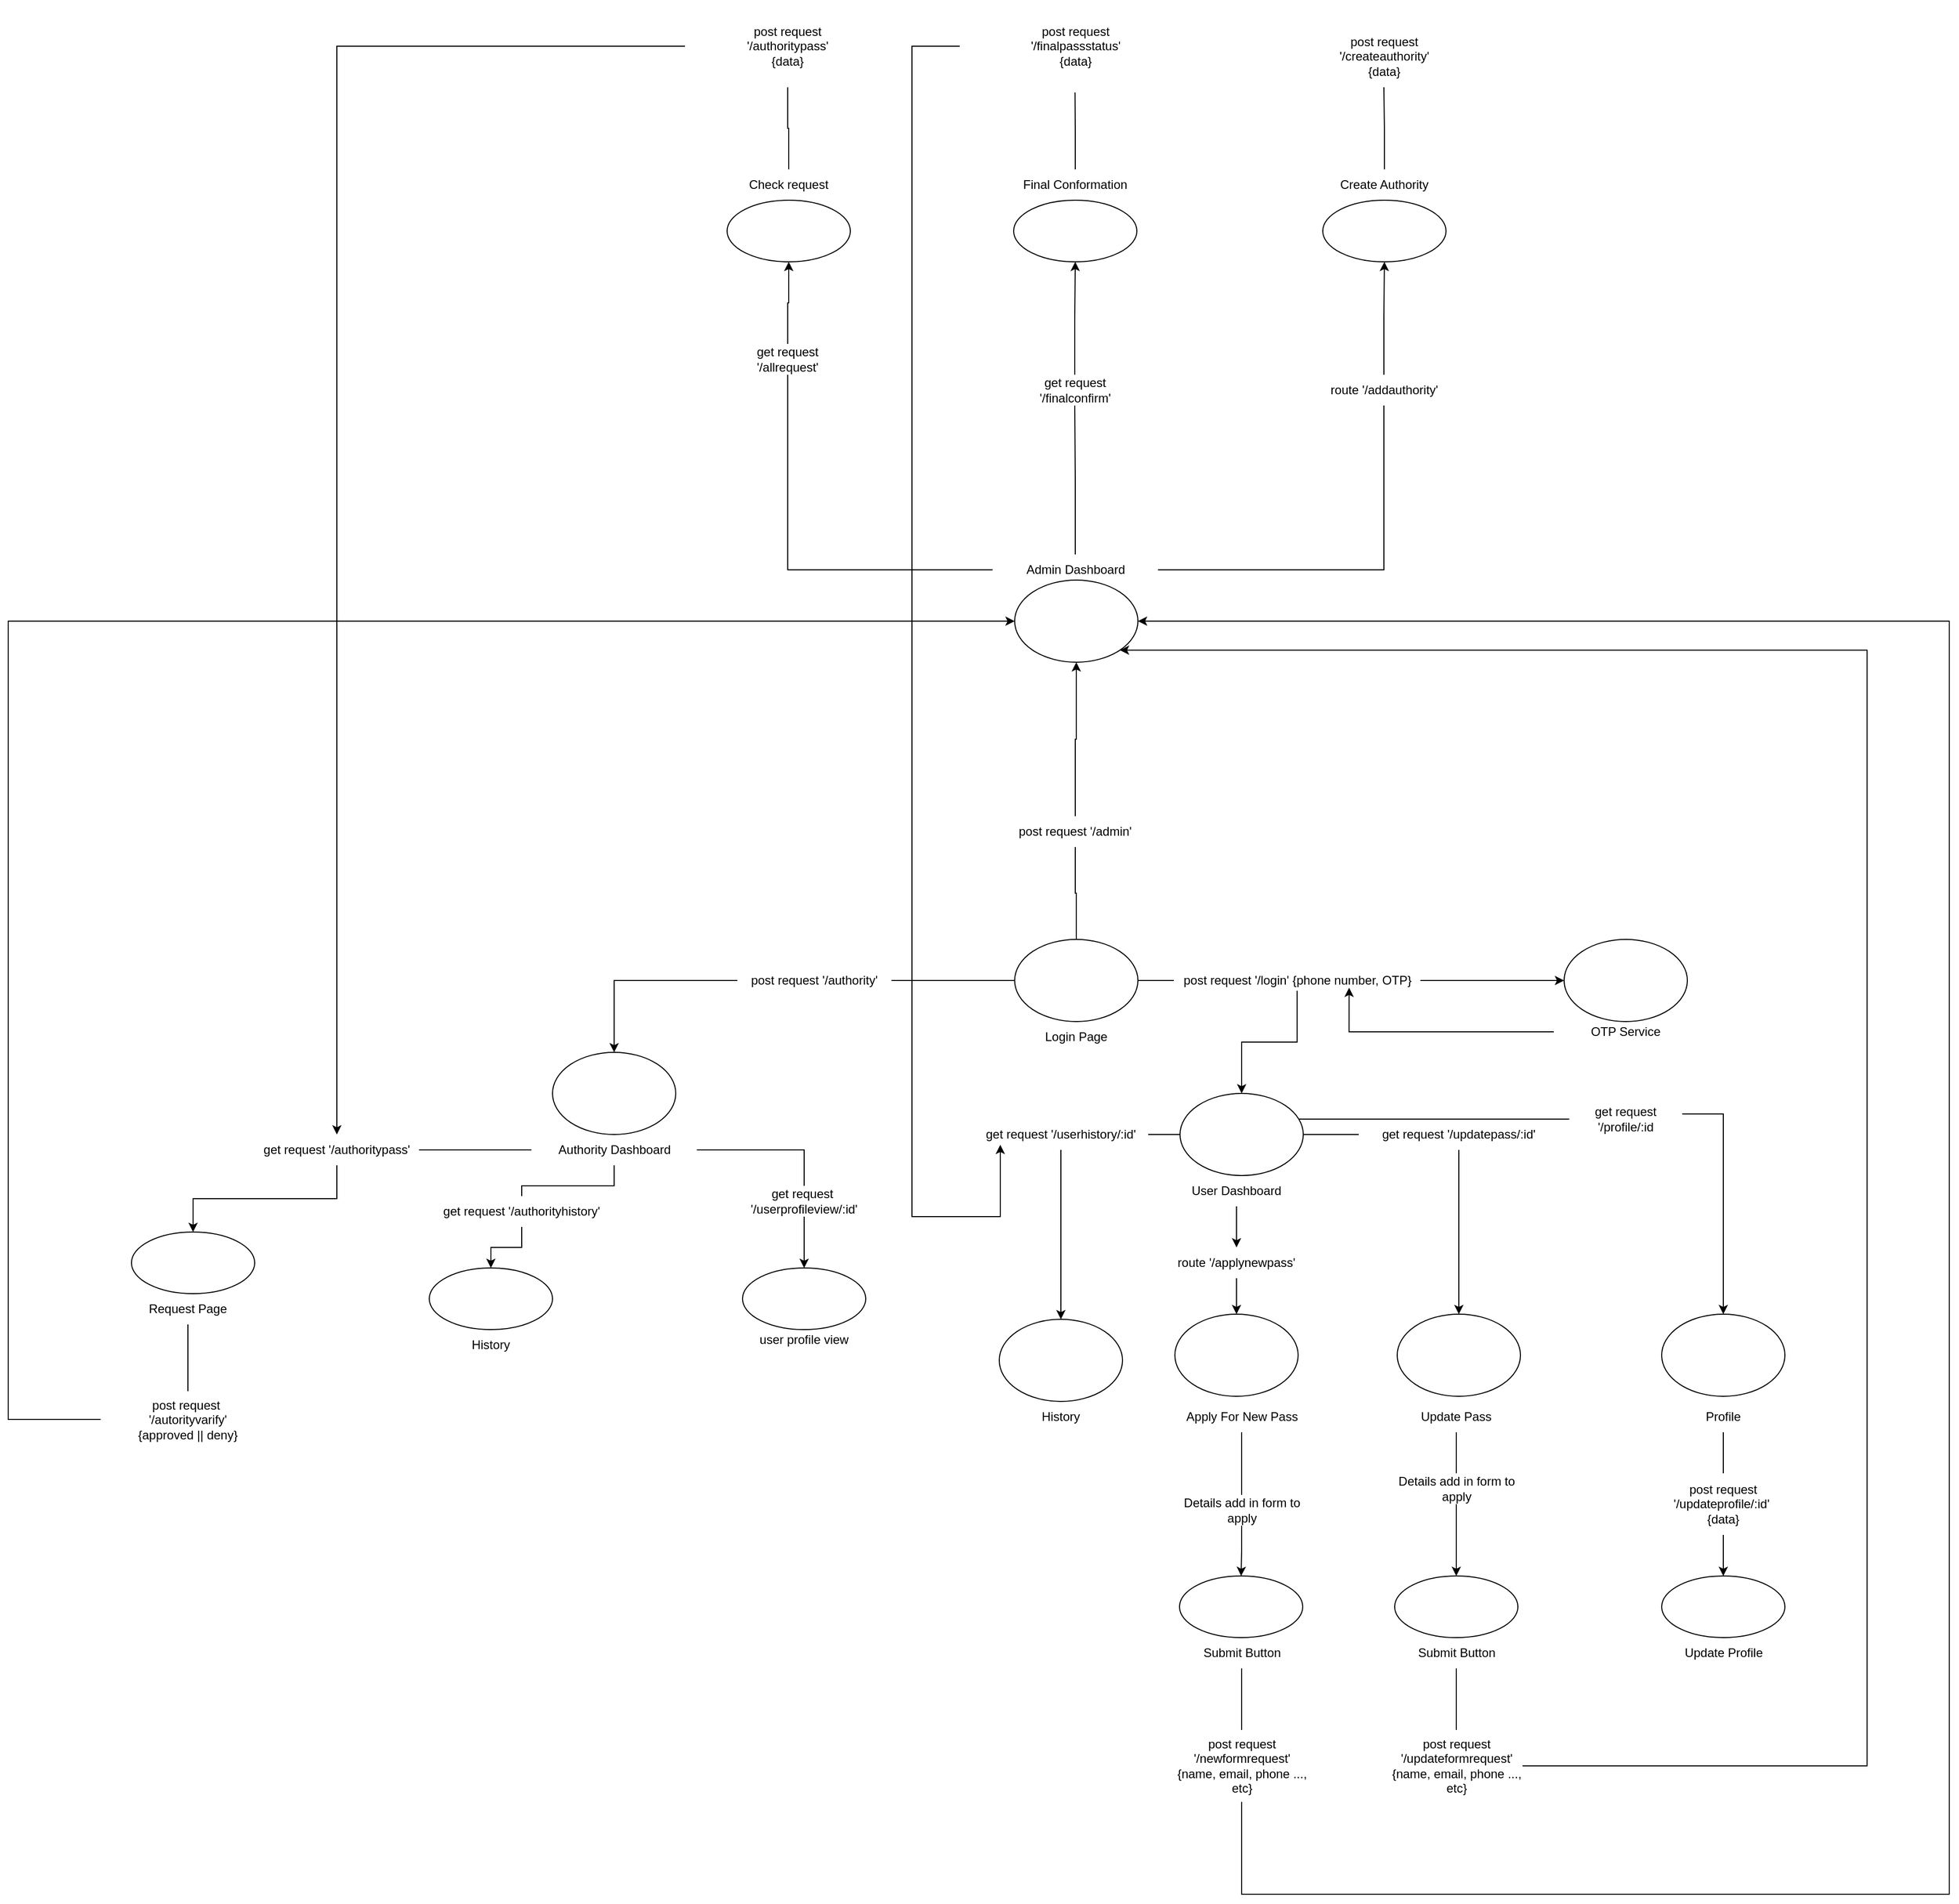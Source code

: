 <mxfile version="16.5.1" type="device"><diagram id="Y9zec15JWQPDB9aQ6QVN" name="Page-1"><mxGraphModel dx="2921" dy="1876" grid="1" gridSize="10" guides="1" tooltips="1" connect="1" arrows="1" fold="1" page="1" pageScale="1" pageWidth="850" pageHeight="1100" math="0" shadow="0"><root><mxCell id="0"/><mxCell id="1" parent="0"/><mxCell id="G4VHT5c8ZxX-eaWXtsmA-4" value="" style="edgeStyle=orthogonalEdgeStyle;rounded=0;orthogonalLoop=1;jettySize=auto;html=1;startArrow=none;" parent="1" source="G4VHT5c8ZxX-eaWXtsmA-5" target="G4VHT5c8ZxX-eaWXtsmA-3" edge="1"><mxGeometry relative="1" as="geometry"/></mxCell><mxCell id="-PA4TBiwBs2xZJi9fpTx-16" value="" style="edgeStyle=orthogonalEdgeStyle;rounded=0;orthogonalLoop=1;jettySize=auto;html=1;startArrow=none;" edge="1" parent="1" source="-PA4TBiwBs2xZJi9fpTx-23" target="-PA4TBiwBs2xZJi9fpTx-15"><mxGeometry relative="1" as="geometry"/></mxCell><mxCell id="-PA4TBiwBs2xZJi9fpTx-18" value="" style="edgeStyle=orthogonalEdgeStyle;rounded=0;orthogonalLoop=1;jettySize=auto;html=1;startArrow=none;" edge="1" parent="1" source="-PA4TBiwBs2xZJi9fpTx-25" target="-PA4TBiwBs2xZJi9fpTx-17"><mxGeometry relative="1" as="geometry"/></mxCell><mxCell id="G4VHT5c8ZxX-eaWXtsmA-1" value="" style="ellipse;whiteSpace=wrap;html=1;" parent="1" vertex="1"><mxGeometry x="90" y="50" width="120" height="80" as="geometry"/></mxCell><mxCell id="G4VHT5c8ZxX-eaWXtsmA-2" value="Login Page" style="text;html=1;strokeColor=none;fillColor=none;align=center;verticalAlign=middle;whiteSpace=wrap;rounded=0;" parent="1" vertex="1"><mxGeometry x="100" y="130" width="100" height="30" as="geometry"/></mxCell><mxCell id="G4VHT5c8ZxX-eaWXtsmA-7" value="" style="edgeStyle=orthogonalEdgeStyle;rounded=0;orthogonalLoop=1;jettySize=auto;html=1;startArrow=none;" parent="1" source="G4VHT5c8ZxX-eaWXtsmA-27" target="G4VHT5c8ZxX-eaWXtsmA-6" edge="1"><mxGeometry relative="1" as="geometry"/></mxCell><mxCell id="G4VHT5c8ZxX-eaWXtsmA-9" value="" style="edgeStyle=orthogonalEdgeStyle;rounded=0;orthogonalLoop=1;jettySize=auto;html=1;startArrow=none;" parent="1" source="G4VHT5c8ZxX-eaWXtsmA-10" target="G4VHT5c8ZxX-eaWXtsmA-8" edge="1"><mxGeometry relative="1" as="geometry"/></mxCell><mxCell id="G4VHT5c8ZxX-eaWXtsmA-35" value="" style="edgeStyle=orthogonalEdgeStyle;rounded=0;orthogonalLoop=1;jettySize=auto;html=1;startArrow=none;" parent="1" source="G4VHT5c8ZxX-eaWXtsmA-38" target="G4VHT5c8ZxX-eaWXtsmA-34" edge="1"><mxGeometry relative="1" as="geometry"/></mxCell><mxCell id="-PA4TBiwBs2xZJi9fpTx-51" value="" style="edgeStyle=orthogonalEdgeStyle;rounded=0;orthogonalLoop=1;jettySize=auto;html=1;startArrow=none;" edge="1" parent="1" source="-PA4TBiwBs2xZJi9fpTx-55" target="-PA4TBiwBs2xZJi9fpTx-50"><mxGeometry relative="1" as="geometry"><Array as="points"><mxPoint x="780" y="220"/></Array></mxGeometry></mxCell><mxCell id="G4VHT5c8ZxX-eaWXtsmA-3" value="" style="ellipse;whiteSpace=wrap;html=1;" parent="1" vertex="1"><mxGeometry x="251" y="200" width="120" height="80" as="geometry"/></mxCell><mxCell id="G4VHT5c8ZxX-eaWXtsmA-6" value="" style="ellipse;whiteSpace=wrap;html=1;" parent="1" vertex="1"><mxGeometry x="246" y="415" width="120" height="80" as="geometry"/></mxCell><mxCell id="G4VHT5c8ZxX-eaWXtsmA-8" value="" style="ellipse;whiteSpace=wrap;html=1;" parent="1" vertex="1"><mxGeometry x="75" y="420" width="120" height="80" as="geometry"/></mxCell><mxCell id="G4VHT5c8ZxX-eaWXtsmA-43" value="" style="edgeStyle=orthogonalEdgeStyle;rounded=0;orthogonalLoop=1;jettySize=auto;html=1;" parent="1" source="G4VHT5c8ZxX-eaWXtsmA-11" target="G4VHT5c8ZxX-eaWXtsmA-27" edge="1"><mxGeometry relative="1" as="geometry"/></mxCell><mxCell id="G4VHT5c8ZxX-eaWXtsmA-11" value="User Dashboard" style="text;html=1;strokeColor=none;fillColor=none;align=center;verticalAlign=middle;whiteSpace=wrap;rounded=0;" parent="1" vertex="1"><mxGeometry x="251" y="280" width="110" height="30" as="geometry"/></mxCell><mxCell id="G4VHT5c8ZxX-eaWXtsmA-14" value="History" style="text;html=1;strokeColor=none;fillColor=none;align=center;verticalAlign=middle;whiteSpace=wrap;rounded=0;" parent="1" vertex="1"><mxGeometry x="105" y="500" width="60" height="30" as="geometry"/></mxCell><mxCell id="-PA4TBiwBs2xZJi9fpTx-6" value="" style="edgeStyle=orthogonalEdgeStyle;rounded=0;orthogonalLoop=1;jettySize=auto;html=1;startArrow=none;" edge="1" parent="1" source="-PA4TBiwBs2xZJi9fpTx-7" target="-PA4TBiwBs2xZJi9fpTx-5"><mxGeometry relative="1" as="geometry"/></mxCell><mxCell id="G4VHT5c8ZxX-eaWXtsmA-15" value="Apply For New Pass" style="text;html=1;strokeColor=none;fillColor=none;align=center;verticalAlign=middle;whiteSpace=wrap;rounded=0;" parent="1" vertex="1"><mxGeometry x="241.5" y="500" width="139" height="30" as="geometry"/></mxCell><mxCell id="G4VHT5c8ZxX-eaWXtsmA-10" value="get request '/userhistory/:id'" style="text;html=1;strokeColor=none;fillColor=none;align=center;verticalAlign=middle;whiteSpace=wrap;rounded=0;" parent="1" vertex="1"><mxGeometry x="50" y="225" width="170" height="30" as="geometry"/></mxCell><mxCell id="G4VHT5c8ZxX-eaWXtsmA-17" value="" style="edgeStyle=orthogonalEdgeStyle;rounded=0;orthogonalLoop=1;jettySize=auto;html=1;endArrow=none;" parent="1" source="G4VHT5c8ZxX-eaWXtsmA-3" target="G4VHT5c8ZxX-eaWXtsmA-10" edge="1"><mxGeometry relative="1" as="geometry"><mxPoint x="251" y="240" as="sourcePoint"/><mxPoint x="100" y="360" as="targetPoint"/></mxGeometry></mxCell><mxCell id="G4VHT5c8ZxX-eaWXtsmA-21" value="" style="edgeStyle=orthogonalEdgeStyle;rounded=0;orthogonalLoop=1;jettySize=auto;html=1;" parent="1" source="G4VHT5c8ZxX-eaWXtsmA-5" edge="1"><mxGeometry relative="1" as="geometry"><mxPoint x="625" y="90" as="targetPoint"/></mxGeometry></mxCell><mxCell id="G4VHT5c8ZxX-eaWXtsmA-5" value="post request '/login' {phone number, OTP}" style="text;html=1;align=center;verticalAlign=middle;resizable=0;points=[];autosize=1;strokeColor=none;fillColor=none;" parent="1" vertex="1"><mxGeometry x="245" y="80" width="240" height="20" as="geometry"/></mxCell><mxCell id="G4VHT5c8ZxX-eaWXtsmA-18" value="" style="edgeStyle=orthogonalEdgeStyle;rounded=0;orthogonalLoop=1;jettySize=auto;html=1;endArrow=none;" parent="1" source="G4VHT5c8ZxX-eaWXtsmA-1" target="G4VHT5c8ZxX-eaWXtsmA-5" edge="1"><mxGeometry relative="1" as="geometry"><mxPoint x="210" y="90" as="sourcePoint"/><mxPoint x="311" y="200" as="targetPoint"/></mxGeometry></mxCell><mxCell id="G4VHT5c8ZxX-eaWXtsmA-26" style="edgeStyle=orthogonalEdgeStyle;rounded=0;orthogonalLoop=1;jettySize=auto;html=1;entryX=0.711;entryY=0.85;entryDx=0;entryDy=0;entryPerimeter=0;" parent="1" source="G4VHT5c8ZxX-eaWXtsmA-22" target="G4VHT5c8ZxX-eaWXtsmA-5" edge="1"><mxGeometry relative="1" as="geometry"/></mxCell><mxCell id="G4VHT5c8ZxX-eaWXtsmA-22" value="OTP Service" style="text;html=1;strokeColor=none;fillColor=none;align=center;verticalAlign=middle;whiteSpace=wrap;rounded=0;" parent="1" vertex="1"><mxGeometry x="615" y="125" width="140" height="30" as="geometry"/></mxCell><mxCell id="G4VHT5c8ZxX-eaWXtsmA-27" value="route '/applynewpass'" style="text;html=1;strokeColor=none;fillColor=none;align=center;verticalAlign=middle;whiteSpace=wrap;rounded=0;" parent="1" vertex="1"><mxGeometry x="231" y="350" width="150" height="30" as="geometry"/></mxCell><mxCell id="G4VHT5c8ZxX-eaWXtsmA-34" value="" style="ellipse;whiteSpace=wrap;html=1;" parent="1" vertex="1"><mxGeometry x="462.5" y="415" width="120" height="80" as="geometry"/></mxCell><mxCell id="G4VHT5c8ZxX-eaWXtsmA-36" value="" style="ellipse;whiteSpace=wrap;html=1;" parent="1" vertex="1"><mxGeometry x="625" y="50" width="120" height="80" as="geometry"/></mxCell><mxCell id="-PA4TBiwBs2xZJi9fpTx-41" value="" style="edgeStyle=orthogonalEdgeStyle;rounded=0;orthogonalLoop=1;jettySize=auto;html=1;startArrow=none;" edge="1" parent="1" source="-PA4TBiwBs2xZJi9fpTx-42" target="-PA4TBiwBs2xZJi9fpTx-40"><mxGeometry relative="1" as="geometry"/></mxCell><mxCell id="G4VHT5c8ZxX-eaWXtsmA-37" value="Update Pass" style="text;html=1;strokeColor=none;fillColor=none;align=center;verticalAlign=middle;whiteSpace=wrap;rounded=0;" parent="1" vertex="1"><mxGeometry x="465" y="500" width="110" height="30" as="geometry"/></mxCell><mxCell id="G4VHT5c8ZxX-eaWXtsmA-38" value="get request '/updatepass/:id'" style="text;html=1;strokeColor=none;fillColor=none;align=center;verticalAlign=middle;whiteSpace=wrap;rounded=0;" parent="1" vertex="1"><mxGeometry x="425" y="225" width="195" height="30" as="geometry"/></mxCell><mxCell id="G4VHT5c8ZxX-eaWXtsmA-40" value="" style="edgeStyle=orthogonalEdgeStyle;rounded=0;orthogonalLoop=1;jettySize=auto;html=1;endArrow=none;" parent="1" source="G4VHT5c8ZxX-eaWXtsmA-3" target="G4VHT5c8ZxX-eaWXtsmA-38" edge="1"><mxGeometry relative="1" as="geometry"><mxPoint x="371" y="240" as="sourcePoint"/><mxPoint x="520" y="415" as="targetPoint"/></mxGeometry></mxCell><mxCell id="-PA4TBiwBs2xZJi9fpTx-5" value="" style="ellipse;whiteSpace=wrap;html=1;" vertex="1" parent="1"><mxGeometry x="250.5" y="670" width="120" height="60" as="geometry"/></mxCell><mxCell id="-PA4TBiwBs2xZJi9fpTx-7" value="Details add in form to apply" style="text;html=1;strokeColor=none;fillColor=none;align=center;verticalAlign=middle;whiteSpace=wrap;rounded=0;" vertex="1" parent="1"><mxGeometry x="241.5" y="591" width="139" height="30" as="geometry"/></mxCell><mxCell id="-PA4TBiwBs2xZJi9fpTx-8" value="" style="edgeStyle=orthogonalEdgeStyle;rounded=0;orthogonalLoop=1;jettySize=auto;html=1;endArrow=none;" edge="1" parent="1" source="G4VHT5c8ZxX-eaWXtsmA-15" target="-PA4TBiwBs2xZJi9fpTx-7"><mxGeometry relative="1" as="geometry"><mxPoint x="311" y="530" as="sourcePoint"/><mxPoint x="311" y="660" as="targetPoint"/></mxGeometry></mxCell><mxCell id="-PA4TBiwBs2xZJi9fpTx-9" value="Submit Button" style="text;html=1;strokeColor=none;fillColor=none;align=center;verticalAlign=middle;whiteSpace=wrap;rounded=0;" vertex="1" parent="1"><mxGeometry x="266.5" y="730" width="89" height="30" as="geometry"/></mxCell><mxCell id="-PA4TBiwBs2xZJi9fpTx-90" style="edgeStyle=orthogonalEdgeStyle;rounded=0;orthogonalLoop=1;jettySize=auto;html=1;entryX=1;entryY=0.5;entryDx=0;entryDy=0;" edge="1" parent="1" source="-PA4TBiwBs2xZJi9fpTx-12" target="-PA4TBiwBs2xZJi9fpTx-17"><mxGeometry relative="1" as="geometry"><Array as="points"><mxPoint x="311" y="980"/><mxPoint x="1000" y="980"/><mxPoint x="1000" y="-260"/></Array></mxGeometry></mxCell><mxCell id="-PA4TBiwBs2xZJi9fpTx-12" value="post request '/newformrequest'&lt;br&gt;{name, email, phone ..., etc}" style="text;html=1;strokeColor=none;fillColor=none;align=center;verticalAlign=middle;whiteSpace=wrap;rounded=0;" vertex="1" parent="1"><mxGeometry x="246.5" y="820" width="129" height="70" as="geometry"/></mxCell><mxCell id="-PA4TBiwBs2xZJi9fpTx-13" value="" style="edgeStyle=orthogonalEdgeStyle;rounded=0;orthogonalLoop=1;jettySize=auto;html=1;endArrow=none;" edge="1" parent="1" source="-PA4TBiwBs2xZJi9fpTx-9" target="-PA4TBiwBs2xZJi9fpTx-12"><mxGeometry relative="1" as="geometry"><mxPoint x="311" y="760" as="sourcePoint"/><mxPoint x="311" y="890" as="targetPoint"/></mxGeometry></mxCell><mxCell id="-PA4TBiwBs2xZJi9fpTx-15" value="" style="ellipse;whiteSpace=wrap;html=1;" vertex="1" parent="1"><mxGeometry x="-360" y="160" width="120" height="80" as="geometry"/></mxCell><mxCell id="-PA4TBiwBs2xZJi9fpTx-17" value="" style="ellipse;whiteSpace=wrap;html=1;" vertex="1" parent="1"><mxGeometry x="90" y="-300" width="120" height="80" as="geometry"/></mxCell><mxCell id="-PA4TBiwBs2xZJi9fpTx-23" value="post request '/authority'" style="text;html=1;strokeColor=none;fillColor=none;align=center;verticalAlign=middle;whiteSpace=wrap;rounded=0;" vertex="1" parent="1"><mxGeometry x="-180" y="75" width="150" height="30" as="geometry"/></mxCell><mxCell id="-PA4TBiwBs2xZJi9fpTx-24" value="" style="edgeStyle=orthogonalEdgeStyle;rounded=0;orthogonalLoop=1;jettySize=auto;html=1;endArrow=none;" edge="1" parent="1" source="G4VHT5c8ZxX-eaWXtsmA-1" target="-PA4TBiwBs2xZJi9fpTx-23"><mxGeometry relative="1" as="geometry"><mxPoint x="90" y="90" as="sourcePoint"/><mxPoint x="-350" y="160" as="targetPoint"/></mxGeometry></mxCell><mxCell id="-PA4TBiwBs2xZJi9fpTx-25" value="post request '/admin'" style="text;html=1;strokeColor=none;fillColor=none;align=center;verticalAlign=middle;whiteSpace=wrap;rounded=0;" vertex="1" parent="1"><mxGeometry x="69" y="-70" width="160" height="30" as="geometry"/></mxCell><mxCell id="-PA4TBiwBs2xZJi9fpTx-26" value="" style="edgeStyle=orthogonalEdgeStyle;rounded=0;orthogonalLoop=1;jettySize=auto;html=1;endArrow=none;" edge="1" parent="1" source="G4VHT5c8ZxX-eaWXtsmA-1" target="-PA4TBiwBs2xZJi9fpTx-25"><mxGeometry relative="1" as="geometry"><mxPoint x="150" y="50" as="sourcePoint"/><mxPoint x="150" y="-220" as="targetPoint"/></mxGeometry></mxCell><mxCell id="-PA4TBiwBs2xZJi9fpTx-94" value="" style="edgeStyle=orthogonalEdgeStyle;rounded=0;orthogonalLoop=1;jettySize=auto;html=1;startArrow=none;" edge="1" parent="1" source="-PA4TBiwBs2xZJi9fpTx-102" target="-PA4TBiwBs2xZJi9fpTx-93"><mxGeometry relative="1" as="geometry"/></mxCell><mxCell id="-PA4TBiwBs2xZJi9fpTx-96" value="" style="edgeStyle=orthogonalEdgeStyle;rounded=0;orthogonalLoop=1;jettySize=auto;html=1;startArrow=none;" edge="1" parent="1" source="-PA4TBiwBs2xZJi9fpTx-104" target="-PA4TBiwBs2xZJi9fpTx-95"><mxGeometry relative="1" as="geometry"/></mxCell><mxCell id="-PA4TBiwBs2xZJi9fpTx-98" value="" style="edgeStyle=orthogonalEdgeStyle;rounded=0;orthogonalLoop=1;jettySize=auto;html=1;startArrow=none;" edge="1" parent="1" source="-PA4TBiwBs2xZJi9fpTx-108" target="-PA4TBiwBs2xZJi9fpTx-97"><mxGeometry relative="1" as="geometry"/></mxCell><mxCell id="-PA4TBiwBs2xZJi9fpTx-27" value="Admin Dashboard" style="text;html=1;strokeColor=none;fillColor=none;align=center;verticalAlign=middle;whiteSpace=wrap;rounded=0;" vertex="1" parent="1"><mxGeometry x="68.5" y="-325" width="161" height="30" as="geometry"/></mxCell><mxCell id="-PA4TBiwBs2xZJi9fpTx-69" value="" style="edgeStyle=orthogonalEdgeStyle;rounded=0;orthogonalLoop=1;jettySize=auto;html=1;startArrow=none;" edge="1" parent="1" source="-PA4TBiwBs2xZJi9fpTx-76" target="-PA4TBiwBs2xZJi9fpTx-68"><mxGeometry relative="1" as="geometry"/></mxCell><mxCell id="-PA4TBiwBs2xZJi9fpTx-71" value="" style="edgeStyle=orthogonalEdgeStyle;rounded=0;orthogonalLoop=1;jettySize=auto;html=1;startArrow=none;" edge="1" parent="1" source="-PA4TBiwBs2xZJi9fpTx-81" target="-PA4TBiwBs2xZJi9fpTx-70"><mxGeometry relative="1" as="geometry"/></mxCell><mxCell id="-PA4TBiwBs2xZJi9fpTx-73" value="" style="edgeStyle=orthogonalEdgeStyle;rounded=0;orthogonalLoop=1;jettySize=auto;html=1;startArrow=none;" edge="1" parent="1" source="-PA4TBiwBs2xZJi9fpTx-83" target="-PA4TBiwBs2xZJi9fpTx-72"><mxGeometry relative="1" as="geometry"/></mxCell><mxCell id="-PA4TBiwBs2xZJi9fpTx-29" value="Authority Dashboard" style="text;html=1;strokeColor=none;fillColor=none;align=center;verticalAlign=middle;whiteSpace=wrap;rounded=0;" vertex="1" parent="1"><mxGeometry x="-380.5" y="240" width="161" height="30" as="geometry"/></mxCell><mxCell id="-PA4TBiwBs2xZJi9fpTx-40" value="" style="ellipse;whiteSpace=wrap;html=1;" vertex="1" parent="1"><mxGeometry x="460" y="670" width="120" height="60" as="geometry"/></mxCell><mxCell id="-PA4TBiwBs2xZJi9fpTx-42" value="Details add in form to apply" style="text;html=1;strokeColor=none;fillColor=none;align=center;verticalAlign=middle;whiteSpace=wrap;rounded=0;" vertex="1" parent="1"><mxGeometry x="450.5" y="570" width="139" height="30" as="geometry"/></mxCell><mxCell id="-PA4TBiwBs2xZJi9fpTx-43" value="" style="edgeStyle=orthogonalEdgeStyle;rounded=0;orthogonalLoop=1;jettySize=auto;html=1;endArrow=none;" edge="1" parent="1" source="G4VHT5c8ZxX-eaWXtsmA-37" target="-PA4TBiwBs2xZJi9fpTx-42"><mxGeometry relative="1" as="geometry"><mxPoint x="520" y="530" as="sourcePoint"/><mxPoint x="520" y="670" as="targetPoint"/></mxGeometry></mxCell><mxCell id="-PA4TBiwBs2xZJi9fpTx-44" value="Submit Button" style="text;html=1;strokeColor=none;fillColor=none;align=center;verticalAlign=middle;whiteSpace=wrap;rounded=0;" vertex="1" parent="1"><mxGeometry x="475.5" y="730" width="89" height="30" as="geometry"/></mxCell><mxCell id="-PA4TBiwBs2xZJi9fpTx-91" style="edgeStyle=orthogonalEdgeStyle;rounded=0;orthogonalLoop=1;jettySize=auto;html=1;entryX=1;entryY=1;entryDx=0;entryDy=0;" edge="1" parent="1" source="-PA4TBiwBs2xZJi9fpTx-45" target="-PA4TBiwBs2xZJi9fpTx-17"><mxGeometry relative="1" as="geometry"><Array as="points"><mxPoint x="920" y="855"/><mxPoint x="920" y="-232"/></Array></mxGeometry></mxCell><mxCell id="-PA4TBiwBs2xZJi9fpTx-45" value="post request '/updateformrequest'&lt;br&gt;{name, email, phone ..., etc}" style="text;html=1;strokeColor=none;fillColor=none;align=center;verticalAlign=middle;whiteSpace=wrap;rounded=0;" vertex="1" parent="1"><mxGeometry x="455.5" y="820" width="129" height="70" as="geometry"/></mxCell><mxCell id="-PA4TBiwBs2xZJi9fpTx-48" value="" style="edgeStyle=orthogonalEdgeStyle;rounded=0;orthogonalLoop=1;jettySize=auto;html=1;endArrow=none;" edge="1" parent="1" source="-PA4TBiwBs2xZJi9fpTx-44" target="-PA4TBiwBs2xZJi9fpTx-45"><mxGeometry relative="1" as="geometry"><mxPoint x="520" y="760" as="sourcePoint"/><mxPoint x="520" y="910" as="targetPoint"/></mxGeometry></mxCell><mxCell id="-PA4TBiwBs2xZJi9fpTx-50" value="" style="ellipse;whiteSpace=wrap;html=1;" vertex="1" parent="1"><mxGeometry x="720" y="415" width="120" height="80" as="geometry"/></mxCell><mxCell id="-PA4TBiwBs2xZJi9fpTx-54" value="" style="edgeStyle=orthogonalEdgeStyle;rounded=0;orthogonalLoop=1;jettySize=auto;html=1;startArrow=none;" edge="1" parent="1" source="-PA4TBiwBs2xZJi9fpTx-61" target="-PA4TBiwBs2xZJi9fpTx-53"><mxGeometry relative="1" as="geometry"/></mxCell><mxCell id="-PA4TBiwBs2xZJi9fpTx-52" value="Profile" style="text;html=1;strokeColor=none;fillColor=none;align=center;verticalAlign=middle;whiteSpace=wrap;rounded=0;" vertex="1" parent="1"><mxGeometry x="750" y="500" width="60" height="30" as="geometry"/></mxCell><mxCell id="-PA4TBiwBs2xZJi9fpTx-53" value="" style="ellipse;whiteSpace=wrap;html=1;" vertex="1" parent="1"><mxGeometry x="720" y="670" width="120" height="60" as="geometry"/></mxCell><mxCell id="-PA4TBiwBs2xZJi9fpTx-55" value="get request '/profile/:id" style="text;html=1;strokeColor=none;fillColor=none;align=center;verticalAlign=middle;whiteSpace=wrap;rounded=0;" vertex="1" parent="1"><mxGeometry x="630" y="210" width="110" height="30" as="geometry"/></mxCell><mxCell id="-PA4TBiwBs2xZJi9fpTx-59" value="" style="edgeStyle=orthogonalEdgeStyle;rounded=0;orthogonalLoop=1;jettySize=auto;html=1;endArrow=none;" edge="1" parent="1" source="G4VHT5c8ZxX-eaWXtsmA-3" target="-PA4TBiwBs2xZJi9fpTx-55"><mxGeometry relative="1" as="geometry"><mxPoint x="362.962" y="220.0" as="sourcePoint"/><mxPoint x="780" y="415" as="targetPoint"/><Array as="points"><mxPoint x="420" y="225"/><mxPoint x="420" y="225"/></Array></mxGeometry></mxCell><mxCell id="-PA4TBiwBs2xZJi9fpTx-60" value="Update Profile" style="text;html=1;strokeColor=none;fillColor=none;align=center;verticalAlign=middle;whiteSpace=wrap;rounded=0;" vertex="1" parent="1"><mxGeometry x="732.5" y="730" width="95" height="30" as="geometry"/></mxCell><mxCell id="-PA4TBiwBs2xZJi9fpTx-61" value="post request '/updateprofile/:id'&amp;nbsp;&lt;br&gt;{data}" style="text;html=1;strokeColor=none;fillColor=none;align=center;verticalAlign=middle;whiteSpace=wrap;rounded=0;" vertex="1" parent="1"><mxGeometry x="700" y="570" width="160" height="60" as="geometry"/></mxCell><mxCell id="-PA4TBiwBs2xZJi9fpTx-62" value="" style="edgeStyle=orthogonalEdgeStyle;rounded=0;orthogonalLoop=1;jettySize=auto;html=1;endArrow=none;" edge="1" parent="1" source="-PA4TBiwBs2xZJi9fpTx-52" target="-PA4TBiwBs2xZJi9fpTx-61"><mxGeometry relative="1" as="geometry"><mxPoint x="780" y="530" as="sourcePoint"/><mxPoint x="780" y="670" as="targetPoint"/></mxGeometry></mxCell><mxCell id="-PA4TBiwBs2xZJi9fpTx-68" value="" style="ellipse;whiteSpace=wrap;html=1;" vertex="1" parent="1"><mxGeometry x="-770" y="335" width="120" height="60" as="geometry"/></mxCell><mxCell id="-PA4TBiwBs2xZJi9fpTx-70" value="" style="ellipse;whiteSpace=wrap;html=1;" vertex="1" parent="1"><mxGeometry x="-480" y="370" width="120" height="60" as="geometry"/></mxCell><mxCell id="-PA4TBiwBs2xZJi9fpTx-72" value="" style="ellipse;whiteSpace=wrap;html=1;" vertex="1" parent="1"><mxGeometry x="-175" y="370" width="120" height="60" as="geometry"/></mxCell><mxCell id="-PA4TBiwBs2xZJi9fpTx-74" value="Request Page" style="text;html=1;strokeColor=none;fillColor=none;align=center;verticalAlign=middle;whiteSpace=wrap;rounded=0;" vertex="1" parent="1"><mxGeometry x="-770" y="395" width="110" height="30" as="geometry"/></mxCell><mxCell id="-PA4TBiwBs2xZJi9fpTx-76" value="get request '/authoritypass'" style="text;html=1;strokeColor=none;fillColor=none;align=center;verticalAlign=middle;whiteSpace=wrap;rounded=0;" vertex="1" parent="1"><mxGeometry x="-650" y="240" width="160" height="30" as="geometry"/></mxCell><mxCell id="-PA4TBiwBs2xZJi9fpTx-77" value="" style="edgeStyle=orthogonalEdgeStyle;rounded=0;orthogonalLoop=1;jettySize=auto;html=1;endArrow=none;" edge="1" parent="1" source="-PA4TBiwBs2xZJi9fpTx-29" target="-PA4TBiwBs2xZJi9fpTx-76"><mxGeometry relative="1" as="geometry"><mxPoint x="-380.5" y="255.0" as="sourcePoint"/><mxPoint x="-710" y="335.0" as="targetPoint"/></mxGeometry></mxCell><mxCell id="-PA4TBiwBs2xZJi9fpTx-78" value="History" style="text;html=1;strokeColor=none;fillColor=none;align=center;verticalAlign=middle;whiteSpace=wrap;rounded=0;" vertex="1" parent="1"><mxGeometry x="-450" y="430" width="60" height="30" as="geometry"/></mxCell><mxCell id="-PA4TBiwBs2xZJi9fpTx-80" value="user profile view" style="text;html=1;strokeColor=none;fillColor=none;align=center;verticalAlign=middle;whiteSpace=wrap;rounded=0;" vertex="1" parent="1"><mxGeometry x="-175" y="425" width="120" height="30" as="geometry"/></mxCell><mxCell id="-PA4TBiwBs2xZJi9fpTx-81" value="get request '/authorityhistory'" style="text;html=1;strokeColor=none;fillColor=none;align=center;verticalAlign=middle;whiteSpace=wrap;rounded=0;" vertex="1" parent="1"><mxGeometry x="-480" y="300" width="180" height="30" as="geometry"/></mxCell><mxCell id="-PA4TBiwBs2xZJi9fpTx-82" value="" style="edgeStyle=orthogonalEdgeStyle;rounded=0;orthogonalLoop=1;jettySize=auto;html=1;endArrow=none;" edge="1" parent="1" source="-PA4TBiwBs2xZJi9fpTx-29" target="-PA4TBiwBs2xZJi9fpTx-81"><mxGeometry relative="1" as="geometry"><mxPoint x="-300" y="270" as="sourcePoint"/><mxPoint x="-420" y="370" as="targetPoint"/></mxGeometry></mxCell><mxCell id="-PA4TBiwBs2xZJi9fpTx-83" value="get request&amp;nbsp;&lt;br&gt;'/userprofileview/:id'" style="text;html=1;strokeColor=none;fillColor=none;align=center;verticalAlign=middle;whiteSpace=wrap;rounded=0;" vertex="1" parent="1"><mxGeometry x="-200" y="290" width="170" height="30" as="geometry"/></mxCell><mxCell id="-PA4TBiwBs2xZJi9fpTx-85" value="" style="edgeStyle=orthogonalEdgeStyle;rounded=0;orthogonalLoop=1;jettySize=auto;html=1;endArrow=none;" edge="1" parent="1" source="-PA4TBiwBs2xZJi9fpTx-29" target="-PA4TBiwBs2xZJi9fpTx-83"><mxGeometry relative="1" as="geometry"><mxPoint x="-219.5" y="255" as="sourcePoint"/><mxPoint x="-120" y="350" as="targetPoint"/></mxGeometry></mxCell><mxCell id="-PA4TBiwBs2xZJi9fpTx-92" style="edgeStyle=orthogonalEdgeStyle;rounded=0;orthogonalLoop=1;jettySize=auto;html=1;entryX=0;entryY=0.5;entryDx=0;entryDy=0;" edge="1" parent="1" source="-PA4TBiwBs2xZJi9fpTx-88" target="-PA4TBiwBs2xZJi9fpTx-17"><mxGeometry relative="1" as="geometry"><Array as="points"><mxPoint x="-890" y="518"/><mxPoint x="-890" y="-260"/></Array></mxGeometry></mxCell><mxCell id="-PA4TBiwBs2xZJi9fpTx-88" value="post request&amp;nbsp;&lt;br&gt;'/autorityvarify'&lt;br&gt;{approved || deny}" style="text;html=1;strokeColor=none;fillColor=none;align=center;verticalAlign=middle;whiteSpace=wrap;rounded=0;" vertex="1" parent="1"><mxGeometry x="-800" y="490" width="170" height="55" as="geometry"/></mxCell><mxCell id="-PA4TBiwBs2xZJi9fpTx-89" value="" style="edgeStyle=orthogonalEdgeStyle;rounded=0;orthogonalLoop=1;jettySize=auto;html=1;endArrow=none;" edge="1" parent="1" source="-PA4TBiwBs2xZJi9fpTx-74" target="-PA4TBiwBs2xZJi9fpTx-88"><mxGeometry relative="1" as="geometry"><mxPoint x="-715" y="425" as="sourcePoint"/><mxPoint x="-715" y="610" as="targetPoint"/></mxGeometry></mxCell><mxCell id="-PA4TBiwBs2xZJi9fpTx-93" value="" style="ellipse;whiteSpace=wrap;html=1;" vertex="1" parent="1"><mxGeometry x="-190" y="-670" width="120" height="60" as="geometry"/></mxCell><mxCell id="-PA4TBiwBs2xZJi9fpTx-95" value="" style="ellipse;whiteSpace=wrap;html=1;" vertex="1" parent="1"><mxGeometry x="89" y="-670" width="120" height="60" as="geometry"/></mxCell><mxCell id="-PA4TBiwBs2xZJi9fpTx-97" value="" style="ellipse;whiteSpace=wrap;html=1;" vertex="1" parent="1"><mxGeometry x="390" y="-670" width="120" height="60" as="geometry"/></mxCell><mxCell id="-PA4TBiwBs2xZJi9fpTx-99" value="Check request" style="text;html=1;strokeColor=none;fillColor=none;align=center;verticalAlign=middle;whiteSpace=wrap;rounded=0;" vertex="1" parent="1"><mxGeometry x="-185" y="-700" width="110" height="30" as="geometry"/></mxCell><mxCell id="-PA4TBiwBs2xZJi9fpTx-100" value="Final Conformation" style="text;html=1;strokeColor=none;fillColor=none;align=center;verticalAlign=middle;whiteSpace=wrap;rounded=0;" vertex="1" parent="1"><mxGeometry x="84" y="-700" width="130" height="30" as="geometry"/></mxCell><mxCell id="-PA4TBiwBs2xZJi9fpTx-101" value="Create Authority" style="text;html=1;strokeColor=none;fillColor=none;align=center;verticalAlign=middle;whiteSpace=wrap;rounded=0;" vertex="1" parent="1"><mxGeometry x="405" y="-700" width="90" height="30" as="geometry"/></mxCell><mxCell id="-PA4TBiwBs2xZJi9fpTx-102" value="get request '/allrequest'" style="text;html=1;strokeColor=none;fillColor=none;align=center;verticalAlign=middle;whiteSpace=wrap;rounded=0;" vertex="1" parent="1"><mxGeometry x="-191" y="-530" width="120" height="30" as="geometry"/></mxCell><mxCell id="-PA4TBiwBs2xZJi9fpTx-103" value="" style="edgeStyle=orthogonalEdgeStyle;rounded=0;orthogonalLoop=1;jettySize=auto;html=1;endArrow=none;" edge="1" parent="1" source="-PA4TBiwBs2xZJi9fpTx-27" target="-PA4TBiwBs2xZJi9fpTx-102"><mxGeometry relative="1" as="geometry"><mxPoint x="68.5" y="-310" as="sourcePoint"/><mxPoint x="-130" y="-610" as="targetPoint"/></mxGeometry></mxCell><mxCell id="-PA4TBiwBs2xZJi9fpTx-104" value="get request&lt;br&gt;'/finalconfirm'" style="text;html=1;strokeColor=none;fillColor=none;align=center;verticalAlign=middle;whiteSpace=wrap;rounded=0;" vertex="1" parent="1"><mxGeometry x="78.5" y="-500" width="140" height="30" as="geometry"/></mxCell><mxCell id="-PA4TBiwBs2xZJi9fpTx-107" value="" style="edgeStyle=orthogonalEdgeStyle;rounded=0;orthogonalLoop=1;jettySize=auto;html=1;endArrow=none;" edge="1" parent="1" source="-PA4TBiwBs2xZJi9fpTx-27" target="-PA4TBiwBs2xZJi9fpTx-104"><mxGeometry relative="1" as="geometry"><mxPoint x="149.0" y="-325" as="sourcePoint"/><mxPoint x="149.0" y="-610" as="targetPoint"/></mxGeometry></mxCell><mxCell id="-PA4TBiwBs2xZJi9fpTx-108" value="route '/addauthority'" style="text;html=1;strokeColor=none;fillColor=none;align=center;verticalAlign=middle;whiteSpace=wrap;rounded=0;" vertex="1" parent="1"><mxGeometry x="384.5" y="-500" width="130" height="30" as="geometry"/></mxCell><mxCell id="-PA4TBiwBs2xZJi9fpTx-109" value="" style="edgeStyle=orthogonalEdgeStyle;rounded=0;orthogonalLoop=1;jettySize=auto;html=1;endArrow=none;" edge="1" parent="1" source="-PA4TBiwBs2xZJi9fpTx-27" target="-PA4TBiwBs2xZJi9fpTx-108"><mxGeometry relative="1" as="geometry"><mxPoint x="229.5" y="-310" as="sourcePoint"/><mxPoint x="450" y="-610" as="targetPoint"/></mxGeometry></mxCell><mxCell id="-PA4TBiwBs2xZJi9fpTx-121" style="edgeStyle=orthogonalEdgeStyle;rounded=0;orthogonalLoop=1;jettySize=auto;html=1;entryX=0.5;entryY=0;entryDx=0;entryDy=0;" edge="1" parent="1" source="-PA4TBiwBs2xZJi9fpTx-112" target="-PA4TBiwBs2xZJi9fpTx-76"><mxGeometry relative="1" as="geometry"/></mxCell><mxCell id="-PA4TBiwBs2xZJi9fpTx-112" value="post request&lt;br&gt;'/authoritypass'&lt;br&gt;{data}" style="text;html=1;strokeColor=none;fillColor=none;align=center;verticalAlign=middle;whiteSpace=wrap;rounded=0;" vertex="1" parent="1"><mxGeometry x="-231" y="-860" width="200" height="80" as="geometry"/></mxCell><mxCell id="-PA4TBiwBs2xZJi9fpTx-113" value="" style="edgeStyle=orthogonalEdgeStyle;rounded=0;orthogonalLoop=1;jettySize=auto;html=1;endArrow=none;" edge="1" parent="1" source="-PA4TBiwBs2xZJi9fpTx-99" target="-PA4TBiwBs2xZJi9fpTx-112"><mxGeometry relative="1" as="geometry"><mxPoint x="-129.941" y="-700" as="sourcePoint"/><mxPoint x="-131" y="-970" as="targetPoint"/></mxGeometry></mxCell><mxCell id="-PA4TBiwBs2xZJi9fpTx-122" style="edgeStyle=orthogonalEdgeStyle;rounded=0;orthogonalLoop=1;jettySize=auto;html=1;" edge="1" parent="1" source="-PA4TBiwBs2xZJi9fpTx-119"><mxGeometry relative="1" as="geometry"><mxPoint x="76" y="250" as="targetPoint"/><Array as="points"><mxPoint x="-10" y="-820"/><mxPoint x="-10" y="320"/><mxPoint x="76" y="320"/></Array></mxGeometry></mxCell><mxCell id="-PA4TBiwBs2xZJi9fpTx-119" value="post request&lt;br&gt;'/finalpassstatus'&lt;br&gt;{data}" style="text;html=1;strokeColor=none;fillColor=none;align=center;verticalAlign=middle;whiteSpace=wrap;rounded=0;" vertex="1" parent="1"><mxGeometry x="36.5" y="-865" width="224.5" height="90" as="geometry"/></mxCell><mxCell id="-PA4TBiwBs2xZJi9fpTx-120" value="" style="edgeStyle=orthogonalEdgeStyle;rounded=0;orthogonalLoop=1;jettySize=auto;html=1;endArrow=none;" edge="1" parent="1" source="-PA4TBiwBs2xZJi9fpTx-100" target="-PA4TBiwBs2xZJi9fpTx-119"><mxGeometry relative="1" as="geometry"><mxPoint x="149" y="-700" as="sourcePoint"/><mxPoint x="148.5" y="-910" as="targetPoint"/></mxGeometry></mxCell><mxCell id="-PA4TBiwBs2xZJi9fpTx-126" value="post request&lt;br&gt;'/createauthority'&lt;br&gt;{data}" style="text;html=1;strokeColor=none;fillColor=none;align=center;verticalAlign=middle;whiteSpace=wrap;rounded=0;" vertex="1" parent="1"><mxGeometry x="389.5" y="-840" width="120" height="60" as="geometry"/></mxCell><mxCell id="-PA4TBiwBs2xZJi9fpTx-127" value="" style="edgeStyle=orthogonalEdgeStyle;rounded=0;orthogonalLoop=1;jettySize=auto;html=1;endArrow=none;" edge="1" parent="1" source="-PA4TBiwBs2xZJi9fpTx-101" target="-PA4TBiwBs2xZJi9fpTx-126"><mxGeometry relative="1" as="geometry"><mxPoint x="450.059" y="-700" as="sourcePoint"/><mxPoint x="449.5" y="-890" as="targetPoint"/></mxGeometry></mxCell></root></mxGraphModel></diagram></mxfile>